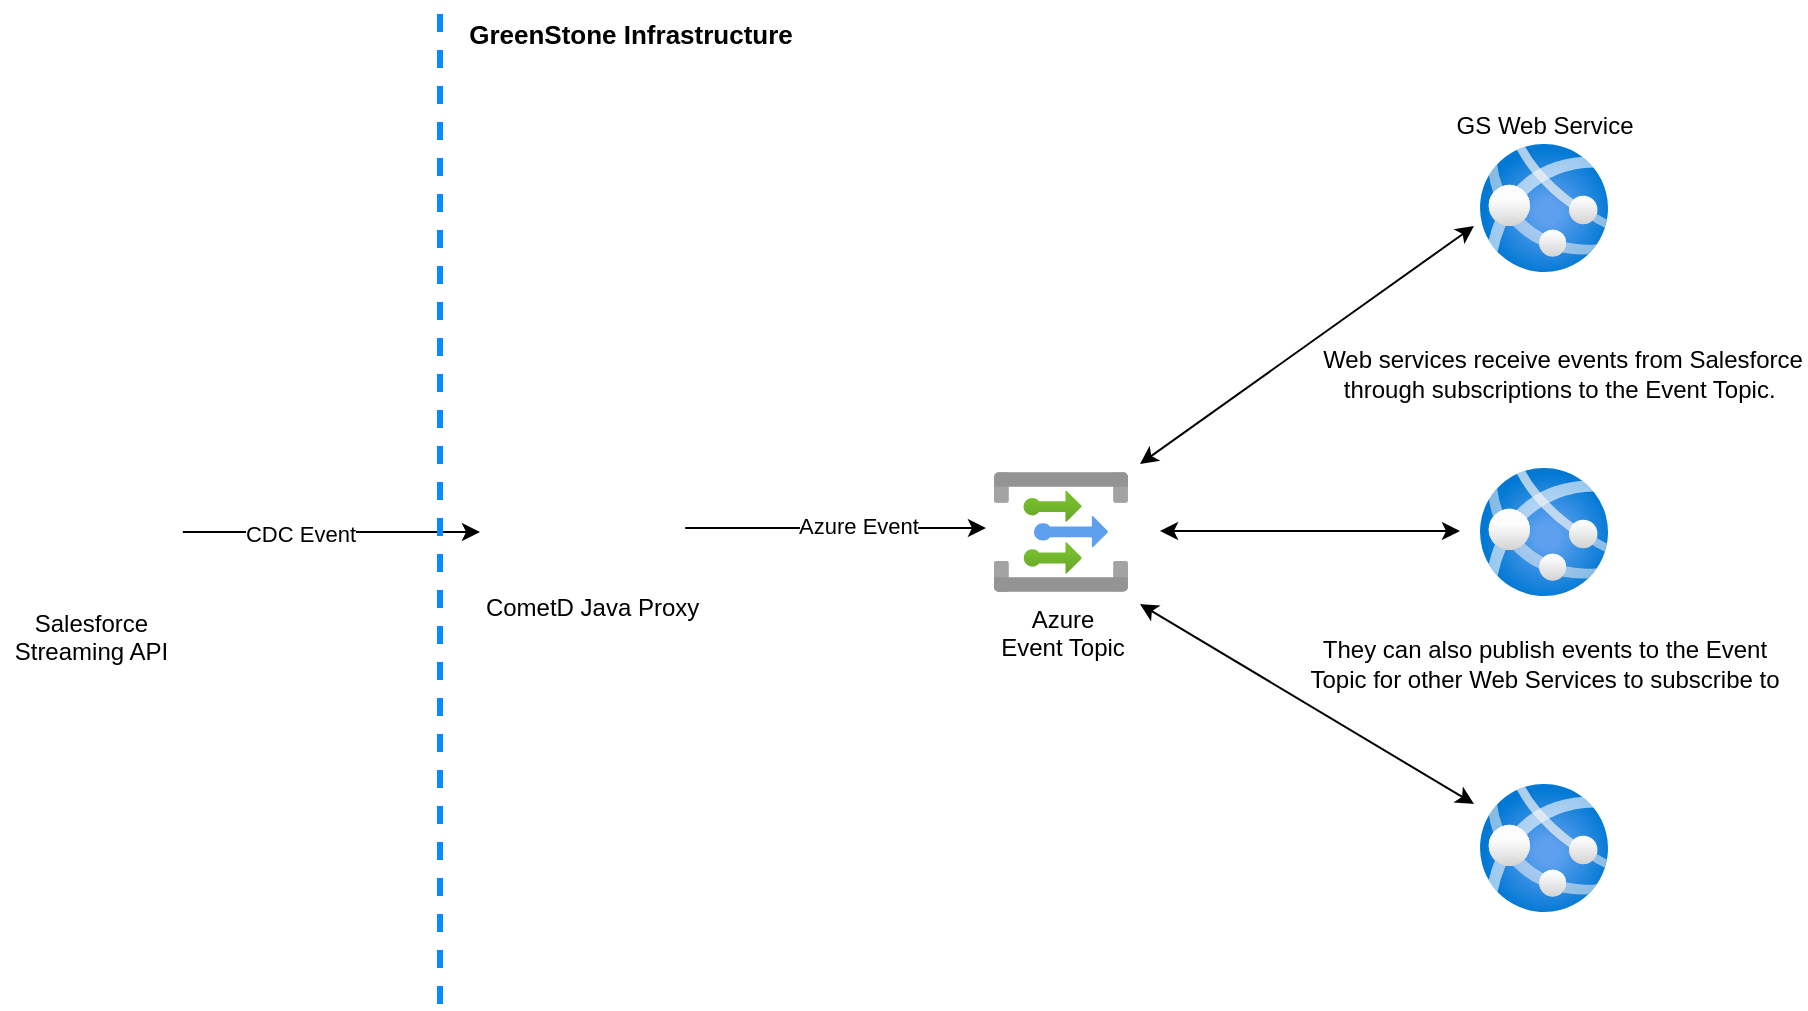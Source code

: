 <mxfile version="14.1.8" type="github">
  <diagram id="1p904DRUSOk9_n-IS_4u" name="Page-1">
    <mxGraphModel dx="2062" dy="1124" grid="1" gridSize="10" guides="1" tooltips="1" connect="1" arrows="1" fold="1" page="1" pageScale="1" pageWidth="1100" pageHeight="850" math="0" shadow="0">
      <root>
        <mxCell id="0" />
        <mxCell id="1" parent="0" />
        <mxCell id="SHI-ktM-hE5Mo1x6OOOh-1" value="&lt;div&gt;Azure &lt;br&gt;&lt;/div&gt;&lt;div&gt;Event Topic&lt;/div&gt;" style="aspect=fixed;html=1;points=[];align=center;image;fontSize=12;image=img/lib/azure2/integration/Event_Grid_Topics.svg;" vertex="1" parent="1">
          <mxGeometry x="517" y="254" width="67" height="60" as="geometry" />
        </mxCell>
        <mxCell id="SHI-ktM-hE5Mo1x6OOOh-5" value="GS Web Service" style="aspect=fixed;html=1;points=[];align=center;image;fontSize=12;image=img/lib/azure2/compute/App_Services.svg;labelPosition=center;verticalLabelPosition=top;verticalAlign=bottom;" vertex="1" parent="1">
          <mxGeometry x="760" y="90" width="64" height="64" as="geometry" />
        </mxCell>
        <mxCell id="SHI-ktM-hE5Mo1x6OOOh-6" value="" style="aspect=fixed;html=1;points=[];align=center;image;fontSize=12;image=img/lib/azure2/compute/App_Services.svg;" vertex="1" parent="1">
          <mxGeometry x="760" y="252" width="64" height="64" as="geometry" />
        </mxCell>
        <mxCell id="SHI-ktM-hE5Mo1x6OOOh-7" value="" style="aspect=fixed;html=1;points=[];align=center;image;fontSize=12;image=img/lib/azure2/compute/App_Services.svg;" vertex="1" parent="1">
          <mxGeometry x="760" y="410" width="64" height="64" as="geometry" />
        </mxCell>
        <mxCell id="SHI-ktM-hE5Mo1x6OOOh-15" style="edgeStyle=orthogonalEdgeStyle;rounded=0;orthogonalLoop=1;jettySize=auto;html=1;entryX=-0.06;entryY=0.467;entryDx=0;entryDy=0;entryPerimeter=0;" edge="1" parent="1" source="SHI-ktM-hE5Mo1x6OOOh-8" target="SHI-ktM-hE5Mo1x6OOOh-1">
          <mxGeometry relative="1" as="geometry" />
        </mxCell>
        <mxCell id="SHI-ktM-hE5Mo1x6OOOh-17" value="Azure Event" style="edgeLabel;html=1;align=center;verticalAlign=middle;resizable=0;points=[];" vertex="1" connectable="0" parent="SHI-ktM-hE5Mo1x6OOOh-15">
          <mxGeometry x="0.149" y="1" relative="1" as="geometry">
            <mxPoint as="offset" />
          </mxGeometry>
        </mxCell>
        <mxCell id="SHI-ktM-hE5Mo1x6OOOh-8" value="CometD Java Proxy" style="shape=image;imageAspect=0;aspect=fixed;verticalLabelPosition=bottom;verticalAlign=top;image=https://external-content.duckduckgo.com/iu/?u=http%3A%2F%2Fwww.vhqpostsg.com%2Fcometd%2FcometdLogo.png&amp;f=1&amp;nofb=1;" vertex="1" parent="1">
          <mxGeometry x="270" y="256" width="92.6" height="52" as="geometry" />
        </mxCell>
        <mxCell id="SHI-ktM-hE5Mo1x6OOOh-13" style="edgeStyle=orthogonalEdgeStyle;rounded=0;orthogonalLoop=1;jettySize=auto;html=1;" edge="1" parent="1" source="SHI-ktM-hE5Mo1x6OOOh-9">
          <mxGeometry relative="1" as="geometry">
            <mxPoint x="260" y="284" as="targetPoint" />
          </mxGeometry>
        </mxCell>
        <mxCell id="SHI-ktM-hE5Mo1x6OOOh-14" value="CDC Event" style="edgeLabel;html=1;align=center;verticalAlign=middle;resizable=0;points=[];" vertex="1" connectable="0" parent="SHI-ktM-hE5Mo1x6OOOh-13">
          <mxGeometry x="-0.225" y="-1" relative="1" as="geometry">
            <mxPoint as="offset" />
          </mxGeometry>
        </mxCell>
        <mxCell id="SHI-ktM-hE5Mo1x6OOOh-9" value="Salesforce &#xa;Streaming API" style="shape=image;imageAspect=0;aspect=fixed;verticalLabelPosition=bottom;verticalAlign=top;image=https://external-content.duckduckgo.com/iu/?u=https%3A%2F%2Fupload.wikimedia.org%2Fwikipedia%2Fen%2Fthumb%2F8%2F83%2FSalesforce_logo.svg%2F1200px-Salesforce_logo.svg.png&amp;f=1&amp;nofb=1;" vertex="1" parent="1">
          <mxGeometry x="20" y="252" width="91.42" height="64" as="geometry" />
        </mxCell>
        <mxCell id="SHI-ktM-hE5Mo1x6OOOh-20" value="" style="endArrow=classic;startArrow=classic;html=1;" edge="1" parent="1">
          <mxGeometry width="50" height="50" relative="1" as="geometry">
            <mxPoint x="600" y="283.5" as="sourcePoint" />
            <mxPoint x="750" y="283.5" as="targetPoint" />
          </mxGeometry>
        </mxCell>
        <mxCell id="SHI-ktM-hE5Mo1x6OOOh-21" value="" style="endArrow=classic;startArrow=classic;html=1;entryX=-0.047;entryY=0.641;entryDx=0;entryDy=0;entryPerimeter=0;" edge="1" parent="1" target="SHI-ktM-hE5Mo1x6OOOh-5">
          <mxGeometry width="50" height="50" relative="1" as="geometry">
            <mxPoint x="590" y="250" as="sourcePoint" />
            <mxPoint x="690" y="170" as="targetPoint" />
          </mxGeometry>
        </mxCell>
        <mxCell id="SHI-ktM-hE5Mo1x6OOOh-24" value="" style="endArrow=classic;startArrow=classic;html=1;entryX=-0.047;entryY=0.156;entryDx=0;entryDy=0;entryPerimeter=0;" edge="1" parent="1" target="SHI-ktM-hE5Mo1x6OOOh-7">
          <mxGeometry width="50" height="50" relative="1" as="geometry">
            <mxPoint x="590" y="320" as="sourcePoint" />
            <mxPoint x="680" y="410" as="targetPoint" />
          </mxGeometry>
        </mxCell>
        <mxCell id="SHI-ktM-hE5Mo1x6OOOh-25" value="Web services receive events from Salesforce through subscriptions to the Event Topic.&amp;nbsp; " style="text;html=1;strokeColor=none;fillColor=none;align=center;verticalAlign=middle;whiteSpace=wrap;rounded=0;" vertex="1" parent="1">
          <mxGeometry x="680" y="190" width="243" height="30" as="geometry" />
        </mxCell>
        <mxCell id="SHI-ktM-hE5Mo1x6OOOh-26" value="They can also publish events to the Event Topic for other Web Services to subscribe to" style="text;html=1;strokeColor=none;fillColor=none;align=center;verticalAlign=middle;whiteSpace=wrap;rounded=0;" vertex="1" parent="1">
          <mxGeometry x="670.5" y="330" width="243" height="40" as="geometry" />
        </mxCell>
        <mxCell id="SHI-ktM-hE5Mo1x6OOOh-27" value="" style="endArrow=none;dashed=1;html=1;fontColor=#058AFF;strokeColor=#058AFF;strokeWidth=3;" edge="1" parent="1">
          <mxGeometry width="50" height="50" relative="1" as="geometry">
            <mxPoint x="240" y="520" as="sourcePoint" />
            <mxPoint x="240" y="20" as="targetPoint" />
          </mxGeometry>
        </mxCell>
        <mxCell id="SHI-ktM-hE5Mo1x6OOOh-28" value="GreenStone Infrastructure" style="text;html=1;strokeColor=none;fillColor=none;align=center;verticalAlign=middle;whiteSpace=wrap;rounded=0;fontStyle=1;fontSize=13;" vertex="1" parent="1">
          <mxGeometry x="250" y="20" width="171.3" height="30" as="geometry" />
        </mxCell>
      </root>
    </mxGraphModel>
  </diagram>
</mxfile>
